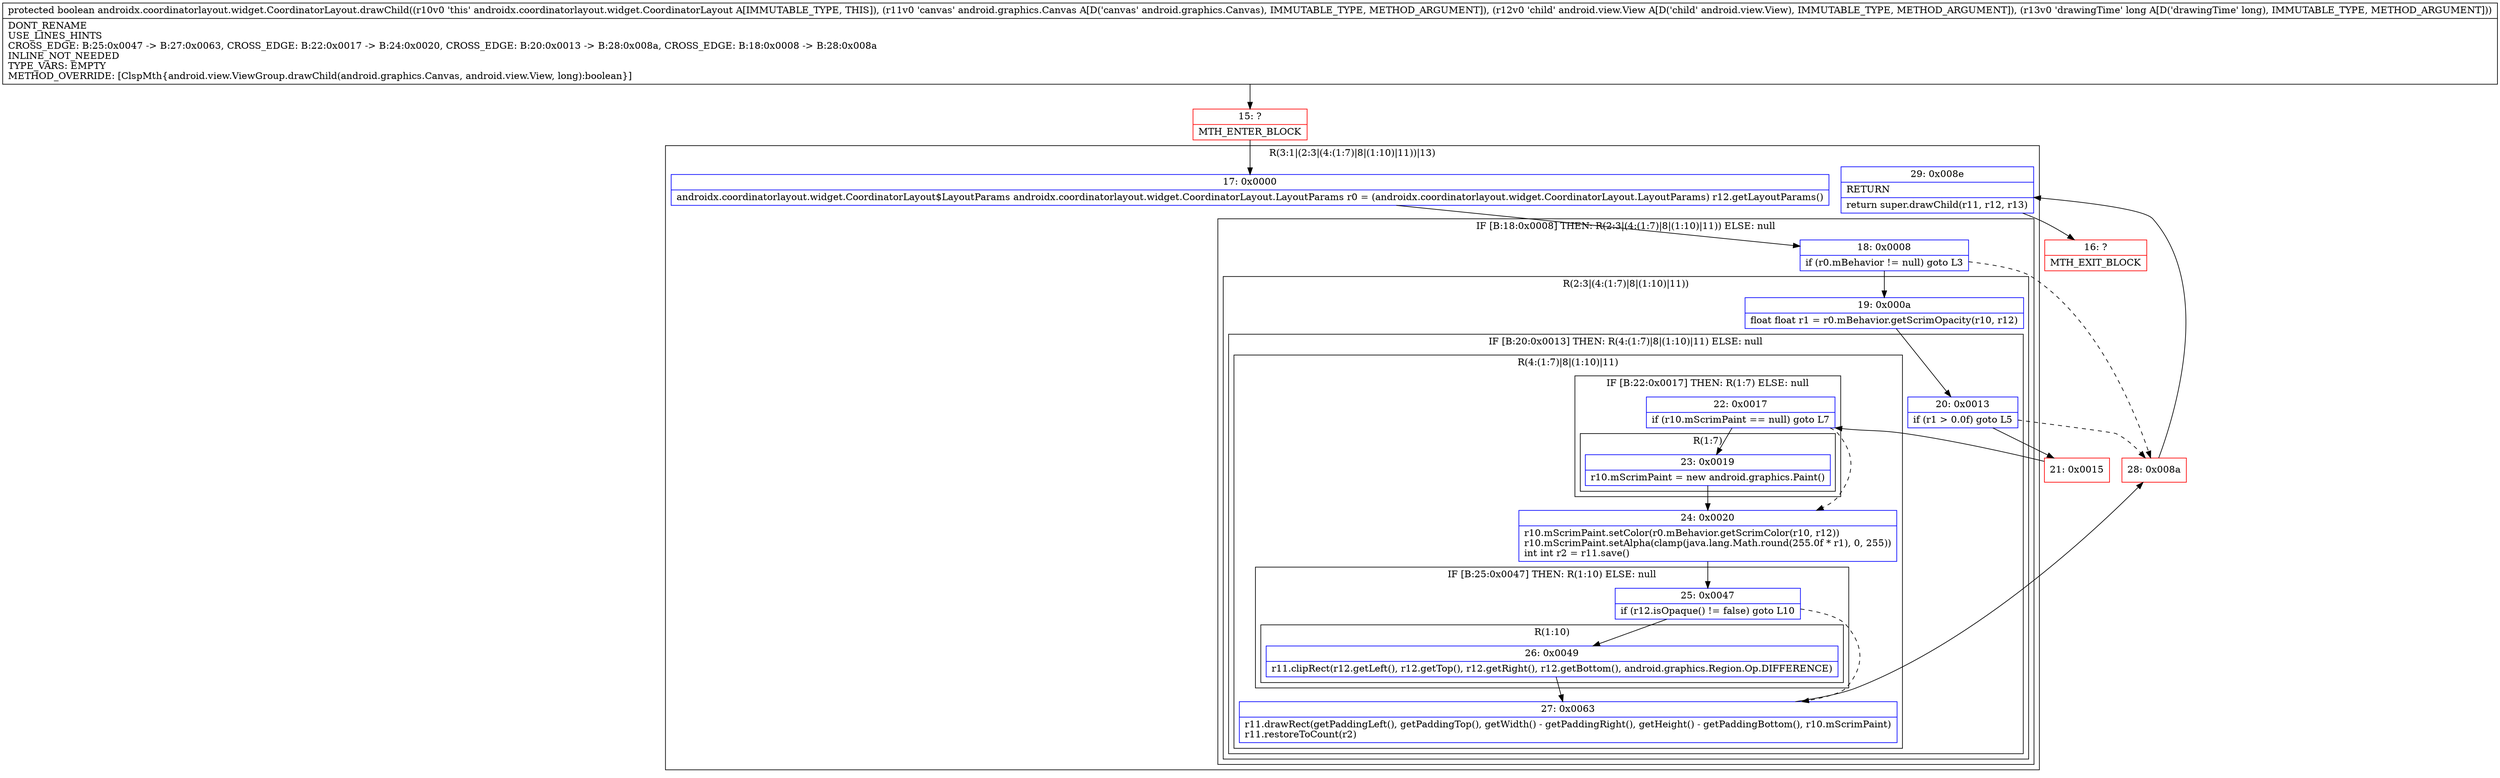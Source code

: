 digraph "CFG forandroidx.coordinatorlayout.widget.CoordinatorLayout.drawChild(Landroid\/graphics\/Canvas;Landroid\/view\/View;J)Z" {
subgraph cluster_Region_147340834 {
label = "R(3:1|(2:3|(4:(1:7)|8|(1:10)|11))|13)";
node [shape=record,color=blue];
Node_17 [shape=record,label="{17\:\ 0x0000|androidx.coordinatorlayout.widget.CoordinatorLayout$LayoutParams androidx.coordinatorlayout.widget.CoordinatorLayout.LayoutParams r0 = (androidx.coordinatorlayout.widget.CoordinatorLayout.LayoutParams) r12.getLayoutParams()\l}"];
subgraph cluster_IfRegion_1506777226 {
label = "IF [B:18:0x0008] THEN: R(2:3|(4:(1:7)|8|(1:10)|11)) ELSE: null";
node [shape=record,color=blue];
Node_18 [shape=record,label="{18\:\ 0x0008|if (r0.mBehavior != null) goto L3\l}"];
subgraph cluster_Region_1992755192 {
label = "R(2:3|(4:(1:7)|8|(1:10)|11))";
node [shape=record,color=blue];
Node_19 [shape=record,label="{19\:\ 0x000a|float float r1 = r0.mBehavior.getScrimOpacity(r10, r12)\l}"];
subgraph cluster_IfRegion_1396862269 {
label = "IF [B:20:0x0013] THEN: R(4:(1:7)|8|(1:10)|11) ELSE: null";
node [shape=record,color=blue];
Node_20 [shape=record,label="{20\:\ 0x0013|if (r1 \> 0.0f) goto L5\l}"];
subgraph cluster_Region_447904103 {
label = "R(4:(1:7)|8|(1:10)|11)";
node [shape=record,color=blue];
subgraph cluster_IfRegion_2029038081 {
label = "IF [B:22:0x0017] THEN: R(1:7) ELSE: null";
node [shape=record,color=blue];
Node_22 [shape=record,label="{22\:\ 0x0017|if (r10.mScrimPaint == null) goto L7\l}"];
subgraph cluster_Region_1591980334 {
label = "R(1:7)";
node [shape=record,color=blue];
Node_23 [shape=record,label="{23\:\ 0x0019|r10.mScrimPaint = new android.graphics.Paint()\l}"];
}
}
Node_24 [shape=record,label="{24\:\ 0x0020|r10.mScrimPaint.setColor(r0.mBehavior.getScrimColor(r10, r12))\lr10.mScrimPaint.setAlpha(clamp(java.lang.Math.round(255.0f * r1), 0, 255))\lint int r2 = r11.save()\l}"];
subgraph cluster_IfRegion_348912223 {
label = "IF [B:25:0x0047] THEN: R(1:10) ELSE: null";
node [shape=record,color=blue];
Node_25 [shape=record,label="{25\:\ 0x0047|if (r12.isOpaque() != false) goto L10\l}"];
subgraph cluster_Region_701921800 {
label = "R(1:10)";
node [shape=record,color=blue];
Node_26 [shape=record,label="{26\:\ 0x0049|r11.clipRect(r12.getLeft(), r12.getTop(), r12.getRight(), r12.getBottom(), android.graphics.Region.Op.DIFFERENCE)\l}"];
}
}
Node_27 [shape=record,label="{27\:\ 0x0063|r11.drawRect(getPaddingLeft(), getPaddingTop(), getWidth() \- getPaddingRight(), getHeight() \- getPaddingBottom(), r10.mScrimPaint)\lr11.restoreToCount(r2)\l}"];
}
}
}
}
Node_29 [shape=record,label="{29\:\ 0x008e|RETURN\l|return super.drawChild(r11, r12, r13)\l}"];
}
Node_15 [shape=record,color=red,label="{15\:\ ?|MTH_ENTER_BLOCK\l}"];
Node_21 [shape=record,color=red,label="{21\:\ 0x0015}"];
Node_28 [shape=record,color=red,label="{28\:\ 0x008a}"];
Node_16 [shape=record,color=red,label="{16\:\ ?|MTH_EXIT_BLOCK\l}"];
MethodNode[shape=record,label="{protected boolean androidx.coordinatorlayout.widget.CoordinatorLayout.drawChild((r10v0 'this' androidx.coordinatorlayout.widget.CoordinatorLayout A[IMMUTABLE_TYPE, THIS]), (r11v0 'canvas' android.graphics.Canvas A[D('canvas' android.graphics.Canvas), IMMUTABLE_TYPE, METHOD_ARGUMENT]), (r12v0 'child' android.view.View A[D('child' android.view.View), IMMUTABLE_TYPE, METHOD_ARGUMENT]), (r13v0 'drawingTime' long A[D('drawingTime' long), IMMUTABLE_TYPE, METHOD_ARGUMENT]))  | DONT_RENAME\lUSE_LINES_HINTS\lCROSS_EDGE: B:25:0x0047 \-\> B:27:0x0063, CROSS_EDGE: B:22:0x0017 \-\> B:24:0x0020, CROSS_EDGE: B:20:0x0013 \-\> B:28:0x008a, CROSS_EDGE: B:18:0x0008 \-\> B:28:0x008a\lINLINE_NOT_NEEDED\lTYPE_VARS: EMPTY\lMETHOD_OVERRIDE: [ClspMth\{android.view.ViewGroup.drawChild(android.graphics.Canvas, android.view.View, long):boolean\}]\l}"];
MethodNode -> Node_15;Node_17 -> Node_18;
Node_18 -> Node_19;
Node_18 -> Node_28[style=dashed];
Node_19 -> Node_20;
Node_20 -> Node_21;
Node_20 -> Node_28[style=dashed];
Node_22 -> Node_23;
Node_22 -> Node_24[style=dashed];
Node_23 -> Node_24;
Node_24 -> Node_25;
Node_25 -> Node_26;
Node_25 -> Node_27[style=dashed];
Node_26 -> Node_27;
Node_27 -> Node_28;
Node_29 -> Node_16;
Node_15 -> Node_17;
Node_21 -> Node_22;
Node_28 -> Node_29;
}


